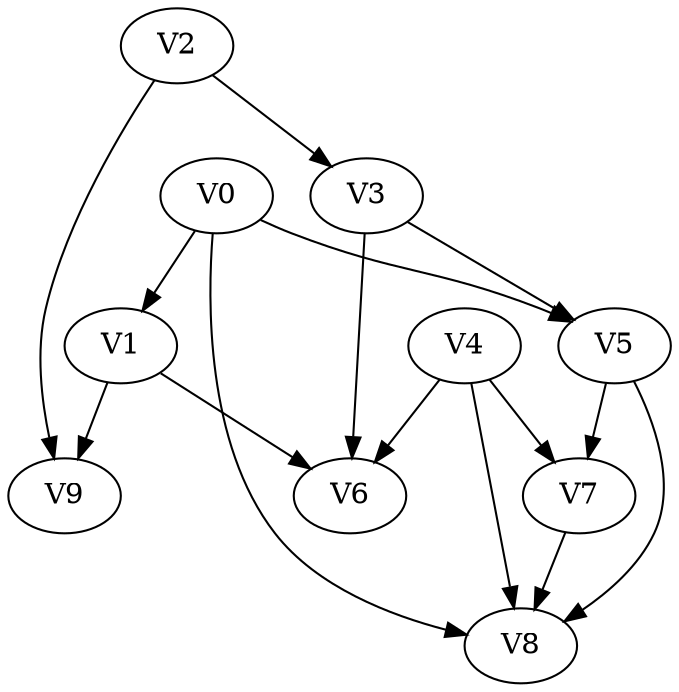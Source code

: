 strict digraph my_dotgraph {
concentrate=True;
V0;
V1;
V2;
V3;
V4;
V5;
V6;
V7;
V8;
V9;
V0 -> V1;
V0 -> V5;
V0 -> V8;
V1 -> V6;
V1 -> V9;
V2 -> V3;
V2 -> V9;
V3 -> V5;
V3 -> V6;
V4 -> V6;
V4 -> V7;
V4 -> V8;
V5 -> V7;
V5 -> V8;
V7 -> V8;
V7 
}